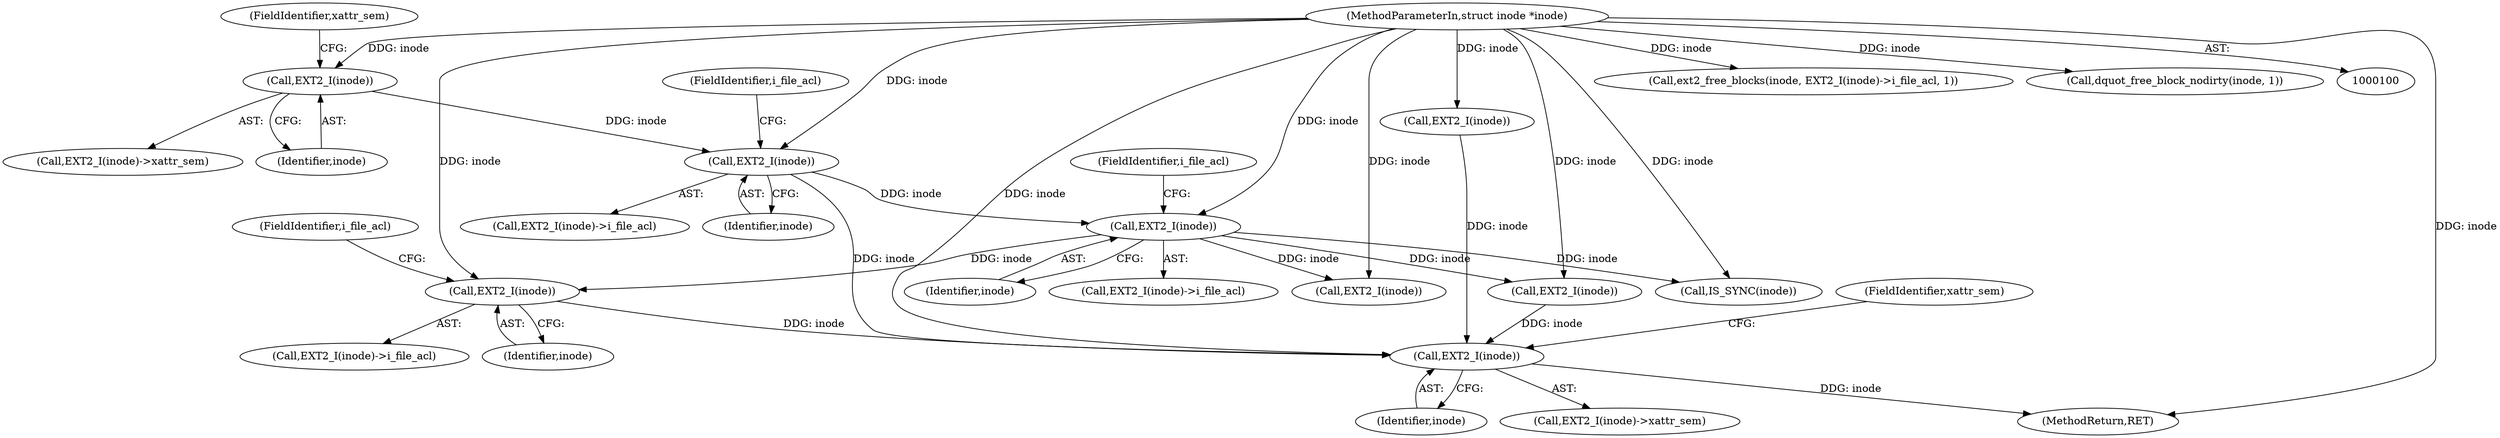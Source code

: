 digraph "0_linux_be0726d33cb8f411945884664924bed3cb8c70ee_6@pointer" {
"1000145" [label="(Call,EXT2_I(inode))"];
"1000128" [label="(Call,EXT2_I(inode))"];
"1000117" [label="(Call,EXT2_I(inode))"];
"1000111" [label="(Call,EXT2_I(inode))"];
"1000101" [label="(MethodParameterIn,struct inode *inode)"];
"1000272" [label="(Call,EXT2_I(inode))"];
"1000116" [label="(Call,EXT2_I(inode)->i_file_acl)"];
"1000130" [label="(FieldIdentifier,i_file_acl)"];
"1000184" [label="(Call,EXT2_I(inode))"];
"1000274" [label="(FieldIdentifier,xattr_sem)"];
"1000111" [label="(Call,EXT2_I(inode))"];
"1000117" [label="(Call,EXT2_I(inode))"];
"1000145" [label="(Call,EXT2_I(inode))"];
"1000101" [label="(MethodParameterIn,struct inode *inode)"];
"1000110" [label="(Call,EXT2_I(inode)->xattr_sem)"];
"1000144" [label="(Call,EXT2_I(inode)->i_file_acl)"];
"1000127" [label="(Call,EXT2_I(inode)->i_file_acl)"];
"1000275" [label="(MethodReturn,RET)"];
"1000119" [label="(FieldIdentifier,i_file_acl)"];
"1000253" [label="(Call,IS_SYNC(inode))"];
"1000213" [label="(Call,ext2_free_blocks(inode, EXT2_I(inode)->i_file_acl, 1))"];
"1000118" [label="(Identifier,inode)"];
"1000113" [label="(FieldIdentifier,xattr_sem)"];
"1000129" [label="(Identifier,inode)"];
"1000147" [label="(FieldIdentifier,i_file_acl)"];
"1000262" [label="(Call,EXT2_I(inode))"];
"1000257" [label="(Call,dquot_free_block_nodirty(inode, 1))"];
"1000272" [label="(Call,EXT2_I(inode))"];
"1000112" [label="(Identifier,inode)"];
"1000216" [label="(Call,EXT2_I(inode))"];
"1000128" [label="(Call,EXT2_I(inode))"];
"1000273" [label="(Identifier,inode)"];
"1000271" [label="(Call,EXT2_I(inode)->xattr_sem)"];
"1000146" [label="(Identifier,inode)"];
"1000145" -> "1000144"  [label="AST: "];
"1000145" -> "1000146"  [label="CFG: "];
"1000146" -> "1000145"  [label="AST: "];
"1000147" -> "1000145"  [label="CFG: "];
"1000128" -> "1000145"  [label="DDG: inode"];
"1000101" -> "1000145"  [label="DDG: inode"];
"1000145" -> "1000272"  [label="DDG: inode"];
"1000128" -> "1000127"  [label="AST: "];
"1000128" -> "1000129"  [label="CFG: "];
"1000129" -> "1000128"  [label="AST: "];
"1000130" -> "1000128"  [label="CFG: "];
"1000117" -> "1000128"  [label="DDG: inode"];
"1000101" -> "1000128"  [label="DDG: inode"];
"1000128" -> "1000184"  [label="DDG: inode"];
"1000128" -> "1000216"  [label="DDG: inode"];
"1000128" -> "1000253"  [label="DDG: inode"];
"1000117" -> "1000116"  [label="AST: "];
"1000117" -> "1000118"  [label="CFG: "];
"1000118" -> "1000117"  [label="AST: "];
"1000119" -> "1000117"  [label="CFG: "];
"1000111" -> "1000117"  [label="DDG: inode"];
"1000101" -> "1000117"  [label="DDG: inode"];
"1000117" -> "1000272"  [label="DDG: inode"];
"1000111" -> "1000110"  [label="AST: "];
"1000111" -> "1000112"  [label="CFG: "];
"1000112" -> "1000111"  [label="AST: "];
"1000113" -> "1000111"  [label="CFG: "];
"1000101" -> "1000111"  [label="DDG: inode"];
"1000101" -> "1000100"  [label="AST: "];
"1000101" -> "1000275"  [label="DDG: inode"];
"1000101" -> "1000184"  [label="DDG: inode"];
"1000101" -> "1000213"  [label="DDG: inode"];
"1000101" -> "1000216"  [label="DDG: inode"];
"1000101" -> "1000253"  [label="DDG: inode"];
"1000101" -> "1000257"  [label="DDG: inode"];
"1000101" -> "1000262"  [label="DDG: inode"];
"1000101" -> "1000272"  [label="DDG: inode"];
"1000272" -> "1000271"  [label="AST: "];
"1000272" -> "1000273"  [label="CFG: "];
"1000273" -> "1000272"  [label="AST: "];
"1000274" -> "1000272"  [label="CFG: "];
"1000272" -> "1000275"  [label="DDG: inode"];
"1000184" -> "1000272"  [label="DDG: inode"];
"1000262" -> "1000272"  [label="DDG: inode"];
}
